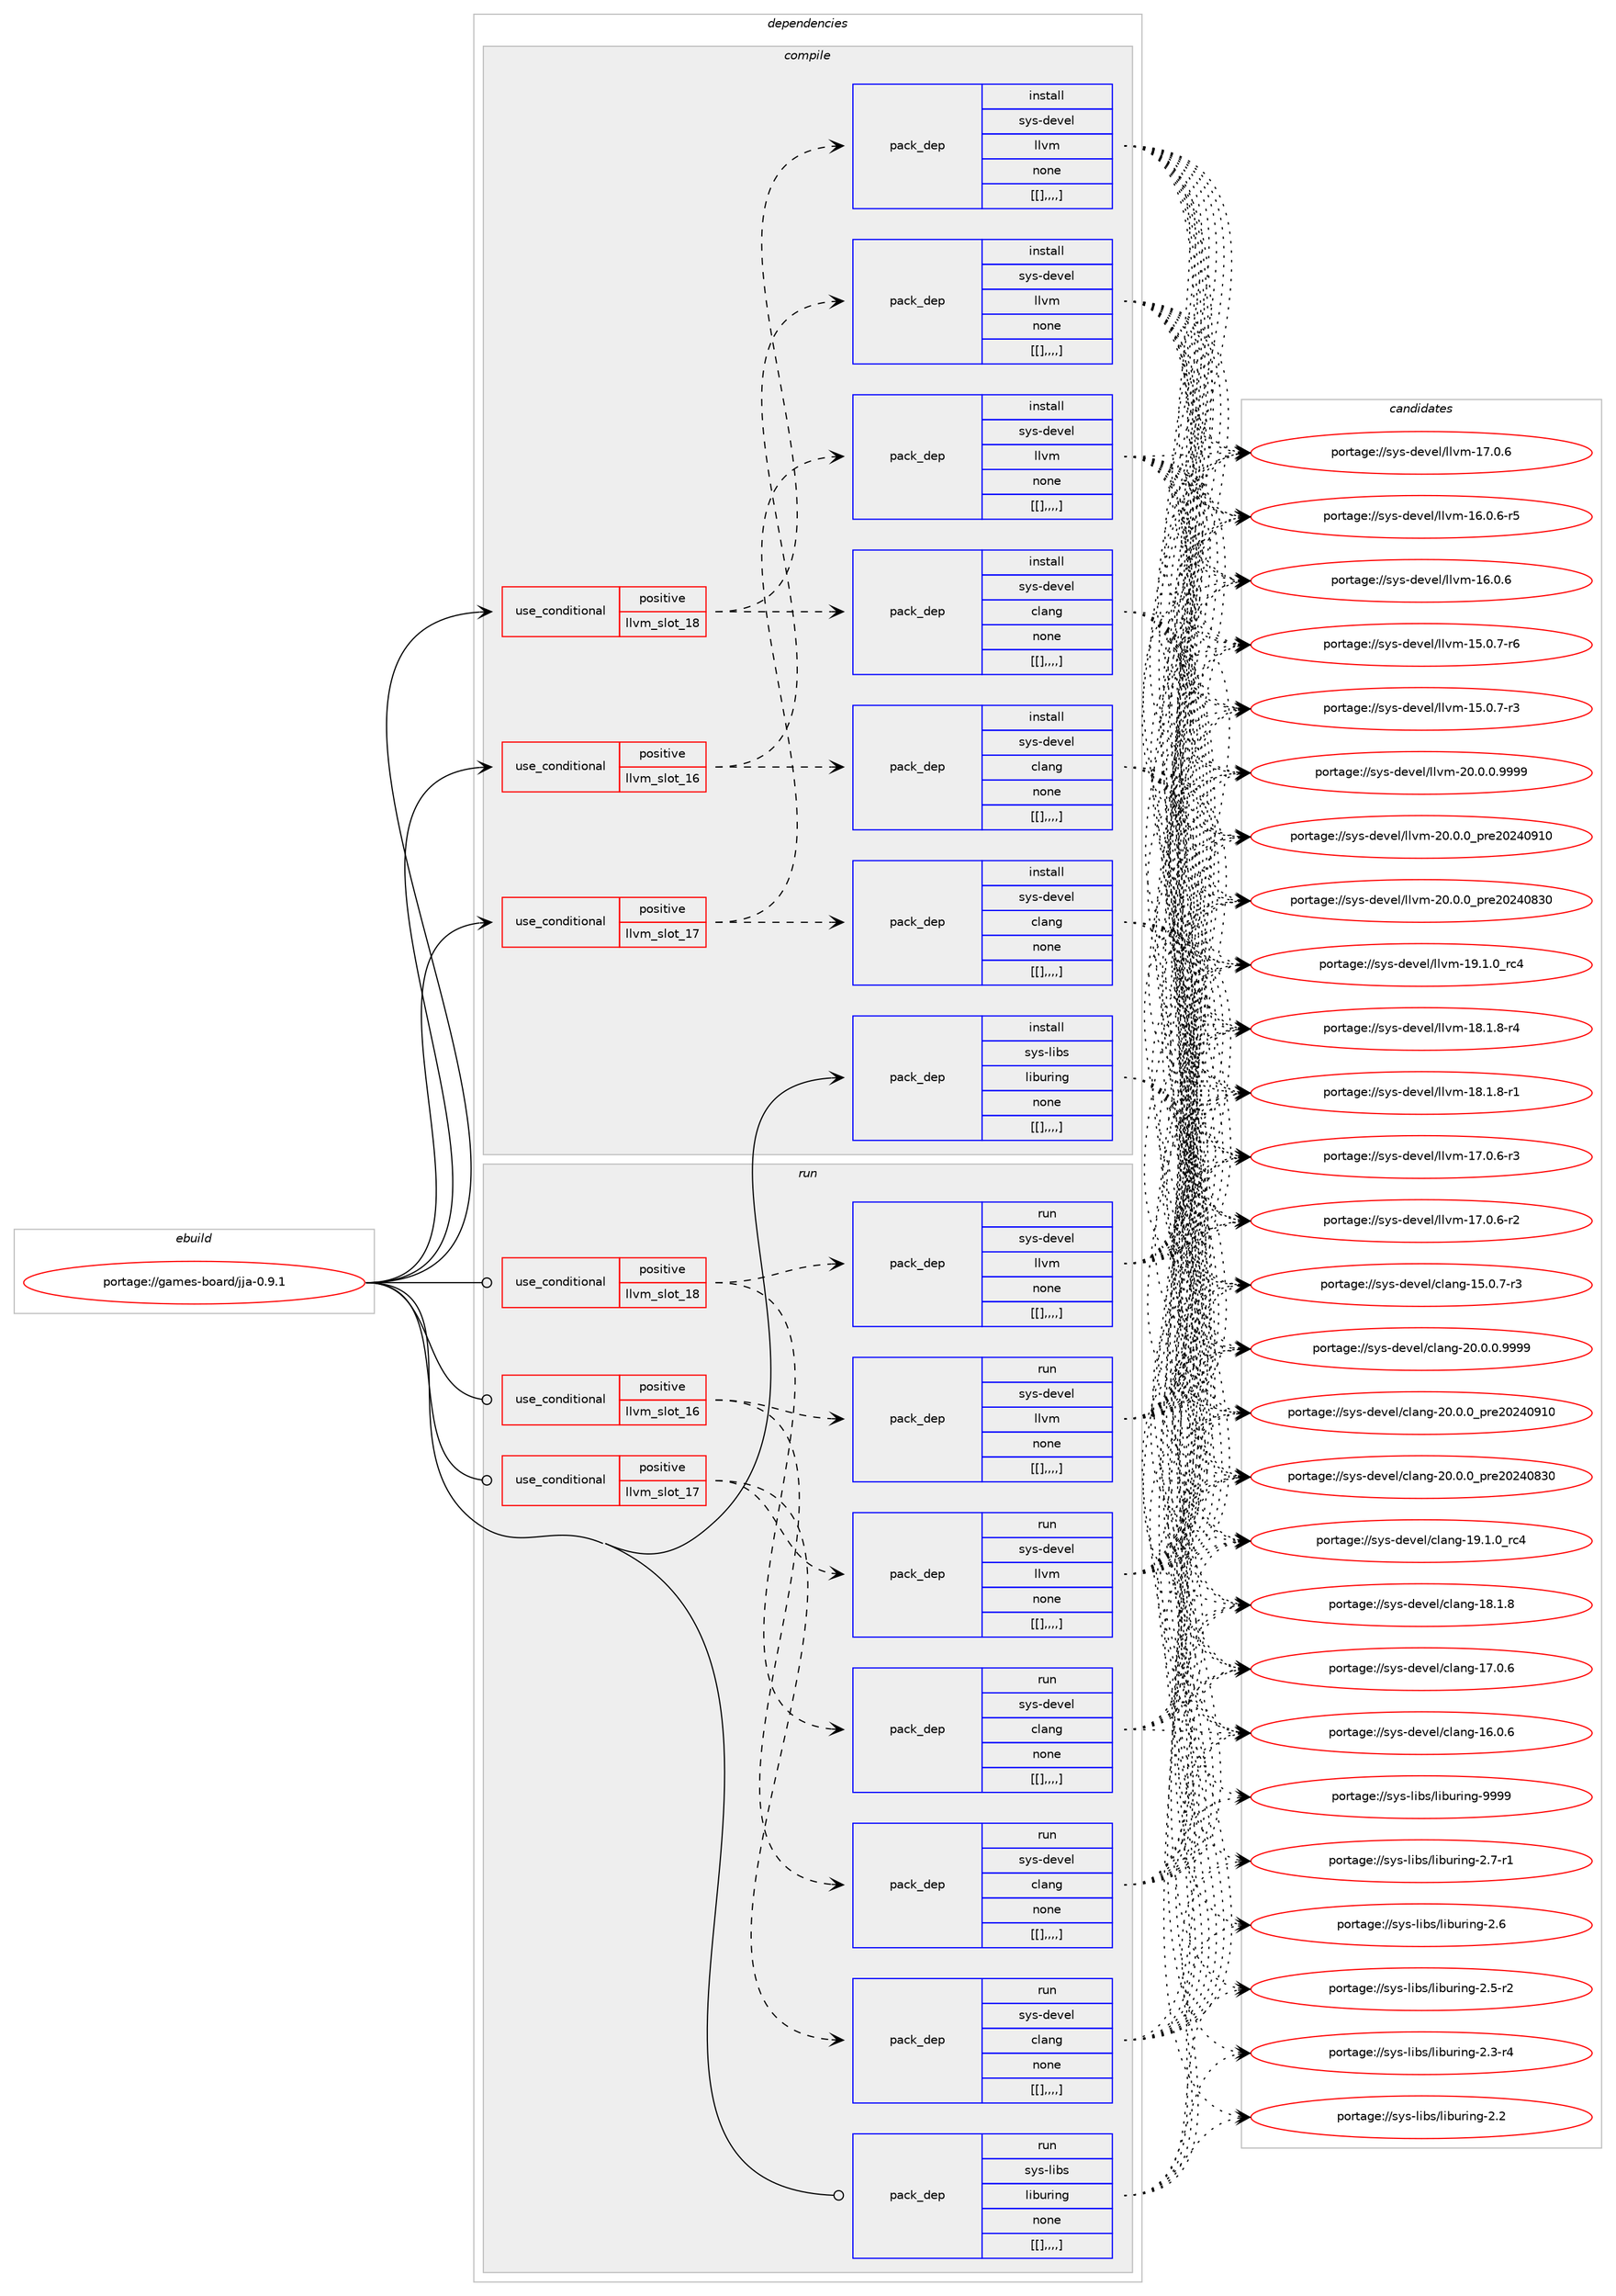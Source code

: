 digraph prolog {

# *************
# Graph options
# *************

newrank=true;
concentrate=true;
compound=true;
graph [rankdir=LR,fontname=Helvetica,fontsize=10,ranksep=1.5];#, ranksep=2.5, nodesep=0.2];
edge  [arrowhead=vee];
node  [fontname=Helvetica,fontsize=10];

# **********
# The ebuild
# **********

subgraph cluster_leftcol {
color=gray;
label=<<i>ebuild</i>>;
id [label="portage://games-board/jja-0.9.1", color=red, width=4, href="../games-board/jja-0.9.1.svg"];
}

# ****************
# The dependencies
# ****************

subgraph cluster_midcol {
color=gray;
label=<<i>dependencies</i>>;
subgraph cluster_compile {
fillcolor="#eeeeee";
style=filled;
label=<<i>compile</i>>;
subgraph cond64836 {
dependency229809 [label=<<TABLE BORDER="0" CELLBORDER="1" CELLSPACING="0" CELLPADDING="4"><TR><TD ROWSPAN="3" CELLPADDING="10">use_conditional</TD></TR><TR><TD>positive</TD></TR><TR><TD>llvm_slot_16</TD></TR></TABLE>>, shape=none, color=red];
subgraph pack163501 {
dependency229810 [label=<<TABLE BORDER="0" CELLBORDER="1" CELLSPACING="0" CELLPADDING="4" WIDTH="220"><TR><TD ROWSPAN="6" CELLPADDING="30">pack_dep</TD></TR><TR><TD WIDTH="110">install</TD></TR><TR><TD>sys-devel</TD></TR><TR><TD>clang</TD></TR><TR><TD>none</TD></TR><TR><TD>[[],,,,]</TD></TR></TABLE>>, shape=none, color=blue];
}
dependency229809:e -> dependency229810:w [weight=20,style="dashed",arrowhead="vee"];
subgraph pack163502 {
dependency229811 [label=<<TABLE BORDER="0" CELLBORDER="1" CELLSPACING="0" CELLPADDING="4" WIDTH="220"><TR><TD ROWSPAN="6" CELLPADDING="30">pack_dep</TD></TR><TR><TD WIDTH="110">install</TD></TR><TR><TD>sys-devel</TD></TR><TR><TD>llvm</TD></TR><TR><TD>none</TD></TR><TR><TD>[[],,,,]</TD></TR></TABLE>>, shape=none, color=blue];
}
dependency229809:e -> dependency229811:w [weight=20,style="dashed",arrowhead="vee"];
}
id:e -> dependency229809:w [weight=20,style="solid",arrowhead="vee"];
subgraph cond64837 {
dependency229812 [label=<<TABLE BORDER="0" CELLBORDER="1" CELLSPACING="0" CELLPADDING="4"><TR><TD ROWSPAN="3" CELLPADDING="10">use_conditional</TD></TR><TR><TD>positive</TD></TR><TR><TD>llvm_slot_17</TD></TR></TABLE>>, shape=none, color=red];
subgraph pack163503 {
dependency229813 [label=<<TABLE BORDER="0" CELLBORDER="1" CELLSPACING="0" CELLPADDING="4" WIDTH="220"><TR><TD ROWSPAN="6" CELLPADDING="30">pack_dep</TD></TR><TR><TD WIDTH="110">install</TD></TR><TR><TD>sys-devel</TD></TR><TR><TD>clang</TD></TR><TR><TD>none</TD></TR><TR><TD>[[],,,,]</TD></TR></TABLE>>, shape=none, color=blue];
}
dependency229812:e -> dependency229813:w [weight=20,style="dashed",arrowhead="vee"];
subgraph pack163504 {
dependency229814 [label=<<TABLE BORDER="0" CELLBORDER="1" CELLSPACING="0" CELLPADDING="4" WIDTH="220"><TR><TD ROWSPAN="6" CELLPADDING="30">pack_dep</TD></TR><TR><TD WIDTH="110">install</TD></TR><TR><TD>sys-devel</TD></TR><TR><TD>llvm</TD></TR><TR><TD>none</TD></TR><TR><TD>[[],,,,]</TD></TR></TABLE>>, shape=none, color=blue];
}
dependency229812:e -> dependency229814:w [weight=20,style="dashed",arrowhead="vee"];
}
id:e -> dependency229812:w [weight=20,style="solid",arrowhead="vee"];
subgraph cond64838 {
dependency229815 [label=<<TABLE BORDER="0" CELLBORDER="1" CELLSPACING="0" CELLPADDING="4"><TR><TD ROWSPAN="3" CELLPADDING="10">use_conditional</TD></TR><TR><TD>positive</TD></TR><TR><TD>llvm_slot_18</TD></TR></TABLE>>, shape=none, color=red];
subgraph pack163505 {
dependency229816 [label=<<TABLE BORDER="0" CELLBORDER="1" CELLSPACING="0" CELLPADDING="4" WIDTH="220"><TR><TD ROWSPAN="6" CELLPADDING="30">pack_dep</TD></TR><TR><TD WIDTH="110">install</TD></TR><TR><TD>sys-devel</TD></TR><TR><TD>clang</TD></TR><TR><TD>none</TD></TR><TR><TD>[[],,,,]</TD></TR></TABLE>>, shape=none, color=blue];
}
dependency229815:e -> dependency229816:w [weight=20,style="dashed",arrowhead="vee"];
subgraph pack163506 {
dependency229817 [label=<<TABLE BORDER="0" CELLBORDER="1" CELLSPACING="0" CELLPADDING="4" WIDTH="220"><TR><TD ROWSPAN="6" CELLPADDING="30">pack_dep</TD></TR><TR><TD WIDTH="110">install</TD></TR><TR><TD>sys-devel</TD></TR><TR><TD>llvm</TD></TR><TR><TD>none</TD></TR><TR><TD>[[],,,,]</TD></TR></TABLE>>, shape=none, color=blue];
}
dependency229815:e -> dependency229817:w [weight=20,style="dashed",arrowhead="vee"];
}
id:e -> dependency229815:w [weight=20,style="solid",arrowhead="vee"];
subgraph pack163507 {
dependency229818 [label=<<TABLE BORDER="0" CELLBORDER="1" CELLSPACING="0" CELLPADDING="4" WIDTH="220"><TR><TD ROWSPAN="6" CELLPADDING="30">pack_dep</TD></TR><TR><TD WIDTH="110">install</TD></TR><TR><TD>sys-libs</TD></TR><TR><TD>liburing</TD></TR><TR><TD>none</TD></TR><TR><TD>[[],,,,]</TD></TR></TABLE>>, shape=none, color=blue];
}
id:e -> dependency229818:w [weight=20,style="solid",arrowhead="vee"];
}
subgraph cluster_compileandrun {
fillcolor="#eeeeee";
style=filled;
label=<<i>compile and run</i>>;
}
subgraph cluster_run {
fillcolor="#eeeeee";
style=filled;
label=<<i>run</i>>;
subgraph cond64839 {
dependency229819 [label=<<TABLE BORDER="0" CELLBORDER="1" CELLSPACING="0" CELLPADDING="4"><TR><TD ROWSPAN="3" CELLPADDING="10">use_conditional</TD></TR><TR><TD>positive</TD></TR><TR><TD>llvm_slot_16</TD></TR></TABLE>>, shape=none, color=red];
subgraph pack163508 {
dependency229820 [label=<<TABLE BORDER="0" CELLBORDER="1" CELLSPACING="0" CELLPADDING="4" WIDTH="220"><TR><TD ROWSPAN="6" CELLPADDING="30">pack_dep</TD></TR><TR><TD WIDTH="110">run</TD></TR><TR><TD>sys-devel</TD></TR><TR><TD>clang</TD></TR><TR><TD>none</TD></TR><TR><TD>[[],,,,]</TD></TR></TABLE>>, shape=none, color=blue];
}
dependency229819:e -> dependency229820:w [weight=20,style="dashed",arrowhead="vee"];
subgraph pack163509 {
dependency229821 [label=<<TABLE BORDER="0" CELLBORDER="1" CELLSPACING="0" CELLPADDING="4" WIDTH="220"><TR><TD ROWSPAN="6" CELLPADDING="30">pack_dep</TD></TR><TR><TD WIDTH="110">run</TD></TR><TR><TD>sys-devel</TD></TR><TR><TD>llvm</TD></TR><TR><TD>none</TD></TR><TR><TD>[[],,,,]</TD></TR></TABLE>>, shape=none, color=blue];
}
dependency229819:e -> dependency229821:w [weight=20,style="dashed",arrowhead="vee"];
}
id:e -> dependency229819:w [weight=20,style="solid",arrowhead="odot"];
subgraph cond64840 {
dependency229822 [label=<<TABLE BORDER="0" CELLBORDER="1" CELLSPACING="0" CELLPADDING="4"><TR><TD ROWSPAN="3" CELLPADDING="10">use_conditional</TD></TR><TR><TD>positive</TD></TR><TR><TD>llvm_slot_17</TD></TR></TABLE>>, shape=none, color=red];
subgraph pack163510 {
dependency229823 [label=<<TABLE BORDER="0" CELLBORDER="1" CELLSPACING="0" CELLPADDING="4" WIDTH="220"><TR><TD ROWSPAN="6" CELLPADDING="30">pack_dep</TD></TR><TR><TD WIDTH="110">run</TD></TR><TR><TD>sys-devel</TD></TR><TR><TD>clang</TD></TR><TR><TD>none</TD></TR><TR><TD>[[],,,,]</TD></TR></TABLE>>, shape=none, color=blue];
}
dependency229822:e -> dependency229823:w [weight=20,style="dashed",arrowhead="vee"];
subgraph pack163511 {
dependency229824 [label=<<TABLE BORDER="0" CELLBORDER="1" CELLSPACING="0" CELLPADDING="4" WIDTH="220"><TR><TD ROWSPAN="6" CELLPADDING="30">pack_dep</TD></TR><TR><TD WIDTH="110">run</TD></TR><TR><TD>sys-devel</TD></TR><TR><TD>llvm</TD></TR><TR><TD>none</TD></TR><TR><TD>[[],,,,]</TD></TR></TABLE>>, shape=none, color=blue];
}
dependency229822:e -> dependency229824:w [weight=20,style="dashed",arrowhead="vee"];
}
id:e -> dependency229822:w [weight=20,style="solid",arrowhead="odot"];
subgraph cond64841 {
dependency229825 [label=<<TABLE BORDER="0" CELLBORDER="1" CELLSPACING="0" CELLPADDING="4"><TR><TD ROWSPAN="3" CELLPADDING="10">use_conditional</TD></TR><TR><TD>positive</TD></TR><TR><TD>llvm_slot_18</TD></TR></TABLE>>, shape=none, color=red];
subgraph pack163512 {
dependency229826 [label=<<TABLE BORDER="0" CELLBORDER="1" CELLSPACING="0" CELLPADDING="4" WIDTH="220"><TR><TD ROWSPAN="6" CELLPADDING="30">pack_dep</TD></TR><TR><TD WIDTH="110">run</TD></TR><TR><TD>sys-devel</TD></TR><TR><TD>clang</TD></TR><TR><TD>none</TD></TR><TR><TD>[[],,,,]</TD></TR></TABLE>>, shape=none, color=blue];
}
dependency229825:e -> dependency229826:w [weight=20,style="dashed",arrowhead="vee"];
subgraph pack163513 {
dependency229827 [label=<<TABLE BORDER="0" CELLBORDER="1" CELLSPACING="0" CELLPADDING="4" WIDTH="220"><TR><TD ROWSPAN="6" CELLPADDING="30">pack_dep</TD></TR><TR><TD WIDTH="110">run</TD></TR><TR><TD>sys-devel</TD></TR><TR><TD>llvm</TD></TR><TR><TD>none</TD></TR><TR><TD>[[],,,,]</TD></TR></TABLE>>, shape=none, color=blue];
}
dependency229825:e -> dependency229827:w [weight=20,style="dashed",arrowhead="vee"];
}
id:e -> dependency229825:w [weight=20,style="solid",arrowhead="odot"];
subgraph pack163514 {
dependency229828 [label=<<TABLE BORDER="0" CELLBORDER="1" CELLSPACING="0" CELLPADDING="4" WIDTH="220"><TR><TD ROWSPAN="6" CELLPADDING="30">pack_dep</TD></TR><TR><TD WIDTH="110">run</TD></TR><TR><TD>sys-libs</TD></TR><TR><TD>liburing</TD></TR><TR><TD>none</TD></TR><TR><TD>[[],,,,]</TD></TR></TABLE>>, shape=none, color=blue];
}
id:e -> dependency229828:w [weight=20,style="solid",arrowhead="odot"];
}
}

# **************
# The candidates
# **************

subgraph cluster_choices {
rank=same;
color=gray;
label=<<i>candidates</i>>;

subgraph choice163501 {
color=black;
nodesep=1;
choice11512111545100101118101108479910897110103455048464846484657575757 [label="portage://sys-devel/clang-20.0.0.9999", color=red, width=4,href="../sys-devel/clang-20.0.0.9999.svg"];
choice1151211154510010111810110847991089711010345504846484648951121141015048505248574948 [label="portage://sys-devel/clang-20.0.0_pre20240910", color=red, width=4,href="../sys-devel/clang-20.0.0_pre20240910.svg"];
choice1151211154510010111810110847991089711010345504846484648951121141015048505248565148 [label="portage://sys-devel/clang-20.0.0_pre20240830", color=red, width=4,href="../sys-devel/clang-20.0.0_pre20240830.svg"];
choice1151211154510010111810110847991089711010345495746494648951149952 [label="portage://sys-devel/clang-19.1.0_rc4", color=red, width=4,href="../sys-devel/clang-19.1.0_rc4.svg"];
choice1151211154510010111810110847991089711010345495646494656 [label="portage://sys-devel/clang-18.1.8", color=red, width=4,href="../sys-devel/clang-18.1.8.svg"];
choice1151211154510010111810110847991089711010345495546484654 [label="portage://sys-devel/clang-17.0.6", color=red, width=4,href="../sys-devel/clang-17.0.6.svg"];
choice1151211154510010111810110847991089711010345495446484654 [label="portage://sys-devel/clang-16.0.6", color=red, width=4,href="../sys-devel/clang-16.0.6.svg"];
choice11512111545100101118101108479910897110103454953464846554511451 [label="portage://sys-devel/clang-15.0.7-r3", color=red, width=4,href="../sys-devel/clang-15.0.7-r3.svg"];
dependency229810:e -> choice11512111545100101118101108479910897110103455048464846484657575757:w [style=dotted,weight="100"];
dependency229810:e -> choice1151211154510010111810110847991089711010345504846484648951121141015048505248574948:w [style=dotted,weight="100"];
dependency229810:e -> choice1151211154510010111810110847991089711010345504846484648951121141015048505248565148:w [style=dotted,weight="100"];
dependency229810:e -> choice1151211154510010111810110847991089711010345495746494648951149952:w [style=dotted,weight="100"];
dependency229810:e -> choice1151211154510010111810110847991089711010345495646494656:w [style=dotted,weight="100"];
dependency229810:e -> choice1151211154510010111810110847991089711010345495546484654:w [style=dotted,weight="100"];
dependency229810:e -> choice1151211154510010111810110847991089711010345495446484654:w [style=dotted,weight="100"];
dependency229810:e -> choice11512111545100101118101108479910897110103454953464846554511451:w [style=dotted,weight="100"];
}
subgraph choice163502 {
color=black;
nodesep=1;
choice1151211154510010111810110847108108118109455048464846484657575757 [label="portage://sys-devel/llvm-20.0.0.9999", color=red, width=4,href="../sys-devel/llvm-20.0.0.9999.svg"];
choice115121115451001011181011084710810811810945504846484648951121141015048505248574948 [label="portage://sys-devel/llvm-20.0.0_pre20240910", color=red, width=4,href="../sys-devel/llvm-20.0.0_pre20240910.svg"];
choice115121115451001011181011084710810811810945504846484648951121141015048505248565148 [label="portage://sys-devel/llvm-20.0.0_pre20240830", color=red, width=4,href="../sys-devel/llvm-20.0.0_pre20240830.svg"];
choice115121115451001011181011084710810811810945495746494648951149952 [label="portage://sys-devel/llvm-19.1.0_rc4", color=red, width=4,href="../sys-devel/llvm-19.1.0_rc4.svg"];
choice1151211154510010111810110847108108118109454956464946564511452 [label="portage://sys-devel/llvm-18.1.8-r4", color=red, width=4,href="../sys-devel/llvm-18.1.8-r4.svg"];
choice1151211154510010111810110847108108118109454956464946564511449 [label="portage://sys-devel/llvm-18.1.8-r1", color=red, width=4,href="../sys-devel/llvm-18.1.8-r1.svg"];
choice1151211154510010111810110847108108118109454955464846544511451 [label="portage://sys-devel/llvm-17.0.6-r3", color=red, width=4,href="../sys-devel/llvm-17.0.6-r3.svg"];
choice1151211154510010111810110847108108118109454955464846544511450 [label="portage://sys-devel/llvm-17.0.6-r2", color=red, width=4,href="../sys-devel/llvm-17.0.6-r2.svg"];
choice115121115451001011181011084710810811810945495546484654 [label="portage://sys-devel/llvm-17.0.6", color=red, width=4,href="../sys-devel/llvm-17.0.6.svg"];
choice1151211154510010111810110847108108118109454954464846544511453 [label="portage://sys-devel/llvm-16.0.6-r5", color=red, width=4,href="../sys-devel/llvm-16.0.6-r5.svg"];
choice115121115451001011181011084710810811810945495446484654 [label="portage://sys-devel/llvm-16.0.6", color=red, width=4,href="../sys-devel/llvm-16.0.6.svg"];
choice1151211154510010111810110847108108118109454953464846554511454 [label="portage://sys-devel/llvm-15.0.7-r6", color=red, width=4,href="../sys-devel/llvm-15.0.7-r6.svg"];
choice1151211154510010111810110847108108118109454953464846554511451 [label="portage://sys-devel/llvm-15.0.7-r3", color=red, width=4,href="../sys-devel/llvm-15.0.7-r3.svg"];
dependency229811:e -> choice1151211154510010111810110847108108118109455048464846484657575757:w [style=dotted,weight="100"];
dependency229811:e -> choice115121115451001011181011084710810811810945504846484648951121141015048505248574948:w [style=dotted,weight="100"];
dependency229811:e -> choice115121115451001011181011084710810811810945504846484648951121141015048505248565148:w [style=dotted,weight="100"];
dependency229811:e -> choice115121115451001011181011084710810811810945495746494648951149952:w [style=dotted,weight="100"];
dependency229811:e -> choice1151211154510010111810110847108108118109454956464946564511452:w [style=dotted,weight="100"];
dependency229811:e -> choice1151211154510010111810110847108108118109454956464946564511449:w [style=dotted,weight="100"];
dependency229811:e -> choice1151211154510010111810110847108108118109454955464846544511451:w [style=dotted,weight="100"];
dependency229811:e -> choice1151211154510010111810110847108108118109454955464846544511450:w [style=dotted,weight="100"];
dependency229811:e -> choice115121115451001011181011084710810811810945495546484654:w [style=dotted,weight="100"];
dependency229811:e -> choice1151211154510010111810110847108108118109454954464846544511453:w [style=dotted,weight="100"];
dependency229811:e -> choice115121115451001011181011084710810811810945495446484654:w [style=dotted,weight="100"];
dependency229811:e -> choice1151211154510010111810110847108108118109454953464846554511454:w [style=dotted,weight="100"];
dependency229811:e -> choice1151211154510010111810110847108108118109454953464846554511451:w [style=dotted,weight="100"];
}
subgraph choice163503 {
color=black;
nodesep=1;
choice11512111545100101118101108479910897110103455048464846484657575757 [label="portage://sys-devel/clang-20.0.0.9999", color=red, width=4,href="../sys-devel/clang-20.0.0.9999.svg"];
choice1151211154510010111810110847991089711010345504846484648951121141015048505248574948 [label="portage://sys-devel/clang-20.0.0_pre20240910", color=red, width=4,href="../sys-devel/clang-20.0.0_pre20240910.svg"];
choice1151211154510010111810110847991089711010345504846484648951121141015048505248565148 [label="portage://sys-devel/clang-20.0.0_pre20240830", color=red, width=4,href="../sys-devel/clang-20.0.0_pre20240830.svg"];
choice1151211154510010111810110847991089711010345495746494648951149952 [label="portage://sys-devel/clang-19.1.0_rc4", color=red, width=4,href="../sys-devel/clang-19.1.0_rc4.svg"];
choice1151211154510010111810110847991089711010345495646494656 [label="portage://sys-devel/clang-18.1.8", color=red, width=4,href="../sys-devel/clang-18.1.8.svg"];
choice1151211154510010111810110847991089711010345495546484654 [label="portage://sys-devel/clang-17.0.6", color=red, width=4,href="../sys-devel/clang-17.0.6.svg"];
choice1151211154510010111810110847991089711010345495446484654 [label="portage://sys-devel/clang-16.0.6", color=red, width=4,href="../sys-devel/clang-16.0.6.svg"];
choice11512111545100101118101108479910897110103454953464846554511451 [label="portage://sys-devel/clang-15.0.7-r3", color=red, width=4,href="../sys-devel/clang-15.0.7-r3.svg"];
dependency229813:e -> choice11512111545100101118101108479910897110103455048464846484657575757:w [style=dotted,weight="100"];
dependency229813:e -> choice1151211154510010111810110847991089711010345504846484648951121141015048505248574948:w [style=dotted,weight="100"];
dependency229813:e -> choice1151211154510010111810110847991089711010345504846484648951121141015048505248565148:w [style=dotted,weight="100"];
dependency229813:e -> choice1151211154510010111810110847991089711010345495746494648951149952:w [style=dotted,weight="100"];
dependency229813:e -> choice1151211154510010111810110847991089711010345495646494656:w [style=dotted,weight="100"];
dependency229813:e -> choice1151211154510010111810110847991089711010345495546484654:w [style=dotted,weight="100"];
dependency229813:e -> choice1151211154510010111810110847991089711010345495446484654:w [style=dotted,weight="100"];
dependency229813:e -> choice11512111545100101118101108479910897110103454953464846554511451:w [style=dotted,weight="100"];
}
subgraph choice163504 {
color=black;
nodesep=1;
choice1151211154510010111810110847108108118109455048464846484657575757 [label="portage://sys-devel/llvm-20.0.0.9999", color=red, width=4,href="../sys-devel/llvm-20.0.0.9999.svg"];
choice115121115451001011181011084710810811810945504846484648951121141015048505248574948 [label="portage://sys-devel/llvm-20.0.0_pre20240910", color=red, width=4,href="../sys-devel/llvm-20.0.0_pre20240910.svg"];
choice115121115451001011181011084710810811810945504846484648951121141015048505248565148 [label="portage://sys-devel/llvm-20.0.0_pre20240830", color=red, width=4,href="../sys-devel/llvm-20.0.0_pre20240830.svg"];
choice115121115451001011181011084710810811810945495746494648951149952 [label="portage://sys-devel/llvm-19.1.0_rc4", color=red, width=4,href="../sys-devel/llvm-19.1.0_rc4.svg"];
choice1151211154510010111810110847108108118109454956464946564511452 [label="portage://sys-devel/llvm-18.1.8-r4", color=red, width=4,href="../sys-devel/llvm-18.1.8-r4.svg"];
choice1151211154510010111810110847108108118109454956464946564511449 [label="portage://sys-devel/llvm-18.1.8-r1", color=red, width=4,href="../sys-devel/llvm-18.1.8-r1.svg"];
choice1151211154510010111810110847108108118109454955464846544511451 [label="portage://sys-devel/llvm-17.0.6-r3", color=red, width=4,href="../sys-devel/llvm-17.0.6-r3.svg"];
choice1151211154510010111810110847108108118109454955464846544511450 [label="portage://sys-devel/llvm-17.0.6-r2", color=red, width=4,href="../sys-devel/llvm-17.0.6-r2.svg"];
choice115121115451001011181011084710810811810945495546484654 [label="portage://sys-devel/llvm-17.0.6", color=red, width=4,href="../sys-devel/llvm-17.0.6.svg"];
choice1151211154510010111810110847108108118109454954464846544511453 [label="portage://sys-devel/llvm-16.0.6-r5", color=red, width=4,href="../sys-devel/llvm-16.0.6-r5.svg"];
choice115121115451001011181011084710810811810945495446484654 [label="portage://sys-devel/llvm-16.0.6", color=red, width=4,href="../sys-devel/llvm-16.0.6.svg"];
choice1151211154510010111810110847108108118109454953464846554511454 [label="portage://sys-devel/llvm-15.0.7-r6", color=red, width=4,href="../sys-devel/llvm-15.0.7-r6.svg"];
choice1151211154510010111810110847108108118109454953464846554511451 [label="portage://sys-devel/llvm-15.0.7-r3", color=red, width=4,href="../sys-devel/llvm-15.0.7-r3.svg"];
dependency229814:e -> choice1151211154510010111810110847108108118109455048464846484657575757:w [style=dotted,weight="100"];
dependency229814:e -> choice115121115451001011181011084710810811810945504846484648951121141015048505248574948:w [style=dotted,weight="100"];
dependency229814:e -> choice115121115451001011181011084710810811810945504846484648951121141015048505248565148:w [style=dotted,weight="100"];
dependency229814:e -> choice115121115451001011181011084710810811810945495746494648951149952:w [style=dotted,weight="100"];
dependency229814:e -> choice1151211154510010111810110847108108118109454956464946564511452:w [style=dotted,weight="100"];
dependency229814:e -> choice1151211154510010111810110847108108118109454956464946564511449:w [style=dotted,weight="100"];
dependency229814:e -> choice1151211154510010111810110847108108118109454955464846544511451:w [style=dotted,weight="100"];
dependency229814:e -> choice1151211154510010111810110847108108118109454955464846544511450:w [style=dotted,weight="100"];
dependency229814:e -> choice115121115451001011181011084710810811810945495546484654:w [style=dotted,weight="100"];
dependency229814:e -> choice1151211154510010111810110847108108118109454954464846544511453:w [style=dotted,weight="100"];
dependency229814:e -> choice115121115451001011181011084710810811810945495446484654:w [style=dotted,weight="100"];
dependency229814:e -> choice1151211154510010111810110847108108118109454953464846554511454:w [style=dotted,weight="100"];
dependency229814:e -> choice1151211154510010111810110847108108118109454953464846554511451:w [style=dotted,weight="100"];
}
subgraph choice163505 {
color=black;
nodesep=1;
choice11512111545100101118101108479910897110103455048464846484657575757 [label="portage://sys-devel/clang-20.0.0.9999", color=red, width=4,href="../sys-devel/clang-20.0.0.9999.svg"];
choice1151211154510010111810110847991089711010345504846484648951121141015048505248574948 [label="portage://sys-devel/clang-20.0.0_pre20240910", color=red, width=4,href="../sys-devel/clang-20.0.0_pre20240910.svg"];
choice1151211154510010111810110847991089711010345504846484648951121141015048505248565148 [label="portage://sys-devel/clang-20.0.0_pre20240830", color=red, width=4,href="../sys-devel/clang-20.0.0_pre20240830.svg"];
choice1151211154510010111810110847991089711010345495746494648951149952 [label="portage://sys-devel/clang-19.1.0_rc4", color=red, width=4,href="../sys-devel/clang-19.1.0_rc4.svg"];
choice1151211154510010111810110847991089711010345495646494656 [label="portage://sys-devel/clang-18.1.8", color=red, width=4,href="../sys-devel/clang-18.1.8.svg"];
choice1151211154510010111810110847991089711010345495546484654 [label="portage://sys-devel/clang-17.0.6", color=red, width=4,href="../sys-devel/clang-17.0.6.svg"];
choice1151211154510010111810110847991089711010345495446484654 [label="portage://sys-devel/clang-16.0.6", color=red, width=4,href="../sys-devel/clang-16.0.6.svg"];
choice11512111545100101118101108479910897110103454953464846554511451 [label="portage://sys-devel/clang-15.0.7-r3", color=red, width=4,href="../sys-devel/clang-15.0.7-r3.svg"];
dependency229816:e -> choice11512111545100101118101108479910897110103455048464846484657575757:w [style=dotted,weight="100"];
dependency229816:e -> choice1151211154510010111810110847991089711010345504846484648951121141015048505248574948:w [style=dotted,weight="100"];
dependency229816:e -> choice1151211154510010111810110847991089711010345504846484648951121141015048505248565148:w [style=dotted,weight="100"];
dependency229816:e -> choice1151211154510010111810110847991089711010345495746494648951149952:w [style=dotted,weight="100"];
dependency229816:e -> choice1151211154510010111810110847991089711010345495646494656:w [style=dotted,weight="100"];
dependency229816:e -> choice1151211154510010111810110847991089711010345495546484654:w [style=dotted,weight="100"];
dependency229816:e -> choice1151211154510010111810110847991089711010345495446484654:w [style=dotted,weight="100"];
dependency229816:e -> choice11512111545100101118101108479910897110103454953464846554511451:w [style=dotted,weight="100"];
}
subgraph choice163506 {
color=black;
nodesep=1;
choice1151211154510010111810110847108108118109455048464846484657575757 [label="portage://sys-devel/llvm-20.0.0.9999", color=red, width=4,href="../sys-devel/llvm-20.0.0.9999.svg"];
choice115121115451001011181011084710810811810945504846484648951121141015048505248574948 [label="portage://sys-devel/llvm-20.0.0_pre20240910", color=red, width=4,href="../sys-devel/llvm-20.0.0_pre20240910.svg"];
choice115121115451001011181011084710810811810945504846484648951121141015048505248565148 [label="portage://sys-devel/llvm-20.0.0_pre20240830", color=red, width=4,href="../sys-devel/llvm-20.0.0_pre20240830.svg"];
choice115121115451001011181011084710810811810945495746494648951149952 [label="portage://sys-devel/llvm-19.1.0_rc4", color=red, width=4,href="../sys-devel/llvm-19.1.0_rc4.svg"];
choice1151211154510010111810110847108108118109454956464946564511452 [label="portage://sys-devel/llvm-18.1.8-r4", color=red, width=4,href="../sys-devel/llvm-18.1.8-r4.svg"];
choice1151211154510010111810110847108108118109454956464946564511449 [label="portage://sys-devel/llvm-18.1.8-r1", color=red, width=4,href="../sys-devel/llvm-18.1.8-r1.svg"];
choice1151211154510010111810110847108108118109454955464846544511451 [label="portage://sys-devel/llvm-17.0.6-r3", color=red, width=4,href="../sys-devel/llvm-17.0.6-r3.svg"];
choice1151211154510010111810110847108108118109454955464846544511450 [label="portage://sys-devel/llvm-17.0.6-r2", color=red, width=4,href="../sys-devel/llvm-17.0.6-r2.svg"];
choice115121115451001011181011084710810811810945495546484654 [label="portage://sys-devel/llvm-17.0.6", color=red, width=4,href="../sys-devel/llvm-17.0.6.svg"];
choice1151211154510010111810110847108108118109454954464846544511453 [label="portage://sys-devel/llvm-16.0.6-r5", color=red, width=4,href="../sys-devel/llvm-16.0.6-r5.svg"];
choice115121115451001011181011084710810811810945495446484654 [label="portage://sys-devel/llvm-16.0.6", color=red, width=4,href="../sys-devel/llvm-16.0.6.svg"];
choice1151211154510010111810110847108108118109454953464846554511454 [label="portage://sys-devel/llvm-15.0.7-r6", color=red, width=4,href="../sys-devel/llvm-15.0.7-r6.svg"];
choice1151211154510010111810110847108108118109454953464846554511451 [label="portage://sys-devel/llvm-15.0.7-r3", color=red, width=4,href="../sys-devel/llvm-15.0.7-r3.svg"];
dependency229817:e -> choice1151211154510010111810110847108108118109455048464846484657575757:w [style=dotted,weight="100"];
dependency229817:e -> choice115121115451001011181011084710810811810945504846484648951121141015048505248574948:w [style=dotted,weight="100"];
dependency229817:e -> choice115121115451001011181011084710810811810945504846484648951121141015048505248565148:w [style=dotted,weight="100"];
dependency229817:e -> choice115121115451001011181011084710810811810945495746494648951149952:w [style=dotted,weight="100"];
dependency229817:e -> choice1151211154510010111810110847108108118109454956464946564511452:w [style=dotted,weight="100"];
dependency229817:e -> choice1151211154510010111810110847108108118109454956464946564511449:w [style=dotted,weight="100"];
dependency229817:e -> choice1151211154510010111810110847108108118109454955464846544511451:w [style=dotted,weight="100"];
dependency229817:e -> choice1151211154510010111810110847108108118109454955464846544511450:w [style=dotted,weight="100"];
dependency229817:e -> choice115121115451001011181011084710810811810945495546484654:w [style=dotted,weight="100"];
dependency229817:e -> choice1151211154510010111810110847108108118109454954464846544511453:w [style=dotted,weight="100"];
dependency229817:e -> choice115121115451001011181011084710810811810945495446484654:w [style=dotted,weight="100"];
dependency229817:e -> choice1151211154510010111810110847108108118109454953464846554511454:w [style=dotted,weight="100"];
dependency229817:e -> choice1151211154510010111810110847108108118109454953464846554511451:w [style=dotted,weight="100"];
}
subgraph choice163507 {
color=black;
nodesep=1;
choice115121115451081059811547108105981171141051101034557575757 [label="portage://sys-libs/liburing-9999", color=red, width=4,href="../sys-libs/liburing-9999.svg"];
choice11512111545108105981154710810598117114105110103455046554511449 [label="portage://sys-libs/liburing-2.7-r1", color=red, width=4,href="../sys-libs/liburing-2.7-r1.svg"];
choice1151211154510810598115471081059811711410511010345504654 [label="portage://sys-libs/liburing-2.6", color=red, width=4,href="../sys-libs/liburing-2.6.svg"];
choice11512111545108105981154710810598117114105110103455046534511450 [label="portage://sys-libs/liburing-2.5-r2", color=red, width=4,href="../sys-libs/liburing-2.5-r2.svg"];
choice11512111545108105981154710810598117114105110103455046514511452 [label="portage://sys-libs/liburing-2.3-r4", color=red, width=4,href="../sys-libs/liburing-2.3-r4.svg"];
choice1151211154510810598115471081059811711410511010345504650 [label="portage://sys-libs/liburing-2.2", color=red, width=4,href="../sys-libs/liburing-2.2.svg"];
dependency229818:e -> choice115121115451081059811547108105981171141051101034557575757:w [style=dotted,weight="100"];
dependency229818:e -> choice11512111545108105981154710810598117114105110103455046554511449:w [style=dotted,weight="100"];
dependency229818:e -> choice1151211154510810598115471081059811711410511010345504654:w [style=dotted,weight="100"];
dependency229818:e -> choice11512111545108105981154710810598117114105110103455046534511450:w [style=dotted,weight="100"];
dependency229818:e -> choice11512111545108105981154710810598117114105110103455046514511452:w [style=dotted,weight="100"];
dependency229818:e -> choice1151211154510810598115471081059811711410511010345504650:w [style=dotted,weight="100"];
}
subgraph choice163508 {
color=black;
nodesep=1;
choice11512111545100101118101108479910897110103455048464846484657575757 [label="portage://sys-devel/clang-20.0.0.9999", color=red, width=4,href="../sys-devel/clang-20.0.0.9999.svg"];
choice1151211154510010111810110847991089711010345504846484648951121141015048505248574948 [label="portage://sys-devel/clang-20.0.0_pre20240910", color=red, width=4,href="../sys-devel/clang-20.0.0_pre20240910.svg"];
choice1151211154510010111810110847991089711010345504846484648951121141015048505248565148 [label="portage://sys-devel/clang-20.0.0_pre20240830", color=red, width=4,href="../sys-devel/clang-20.0.0_pre20240830.svg"];
choice1151211154510010111810110847991089711010345495746494648951149952 [label="portage://sys-devel/clang-19.1.0_rc4", color=red, width=4,href="../sys-devel/clang-19.1.0_rc4.svg"];
choice1151211154510010111810110847991089711010345495646494656 [label="portage://sys-devel/clang-18.1.8", color=red, width=4,href="../sys-devel/clang-18.1.8.svg"];
choice1151211154510010111810110847991089711010345495546484654 [label="portage://sys-devel/clang-17.0.6", color=red, width=4,href="../sys-devel/clang-17.0.6.svg"];
choice1151211154510010111810110847991089711010345495446484654 [label="portage://sys-devel/clang-16.0.6", color=red, width=4,href="../sys-devel/clang-16.0.6.svg"];
choice11512111545100101118101108479910897110103454953464846554511451 [label="portage://sys-devel/clang-15.0.7-r3", color=red, width=4,href="../sys-devel/clang-15.0.7-r3.svg"];
dependency229820:e -> choice11512111545100101118101108479910897110103455048464846484657575757:w [style=dotted,weight="100"];
dependency229820:e -> choice1151211154510010111810110847991089711010345504846484648951121141015048505248574948:w [style=dotted,weight="100"];
dependency229820:e -> choice1151211154510010111810110847991089711010345504846484648951121141015048505248565148:w [style=dotted,weight="100"];
dependency229820:e -> choice1151211154510010111810110847991089711010345495746494648951149952:w [style=dotted,weight="100"];
dependency229820:e -> choice1151211154510010111810110847991089711010345495646494656:w [style=dotted,weight="100"];
dependency229820:e -> choice1151211154510010111810110847991089711010345495546484654:w [style=dotted,weight="100"];
dependency229820:e -> choice1151211154510010111810110847991089711010345495446484654:w [style=dotted,weight="100"];
dependency229820:e -> choice11512111545100101118101108479910897110103454953464846554511451:w [style=dotted,weight="100"];
}
subgraph choice163509 {
color=black;
nodesep=1;
choice1151211154510010111810110847108108118109455048464846484657575757 [label="portage://sys-devel/llvm-20.0.0.9999", color=red, width=4,href="../sys-devel/llvm-20.0.0.9999.svg"];
choice115121115451001011181011084710810811810945504846484648951121141015048505248574948 [label="portage://sys-devel/llvm-20.0.0_pre20240910", color=red, width=4,href="../sys-devel/llvm-20.0.0_pre20240910.svg"];
choice115121115451001011181011084710810811810945504846484648951121141015048505248565148 [label="portage://sys-devel/llvm-20.0.0_pre20240830", color=red, width=4,href="../sys-devel/llvm-20.0.0_pre20240830.svg"];
choice115121115451001011181011084710810811810945495746494648951149952 [label="portage://sys-devel/llvm-19.1.0_rc4", color=red, width=4,href="../sys-devel/llvm-19.1.0_rc4.svg"];
choice1151211154510010111810110847108108118109454956464946564511452 [label="portage://sys-devel/llvm-18.1.8-r4", color=red, width=4,href="../sys-devel/llvm-18.1.8-r4.svg"];
choice1151211154510010111810110847108108118109454956464946564511449 [label="portage://sys-devel/llvm-18.1.8-r1", color=red, width=4,href="../sys-devel/llvm-18.1.8-r1.svg"];
choice1151211154510010111810110847108108118109454955464846544511451 [label="portage://sys-devel/llvm-17.0.6-r3", color=red, width=4,href="../sys-devel/llvm-17.0.6-r3.svg"];
choice1151211154510010111810110847108108118109454955464846544511450 [label="portage://sys-devel/llvm-17.0.6-r2", color=red, width=4,href="../sys-devel/llvm-17.0.6-r2.svg"];
choice115121115451001011181011084710810811810945495546484654 [label="portage://sys-devel/llvm-17.0.6", color=red, width=4,href="../sys-devel/llvm-17.0.6.svg"];
choice1151211154510010111810110847108108118109454954464846544511453 [label="portage://sys-devel/llvm-16.0.6-r5", color=red, width=4,href="../sys-devel/llvm-16.0.6-r5.svg"];
choice115121115451001011181011084710810811810945495446484654 [label="portage://sys-devel/llvm-16.0.6", color=red, width=4,href="../sys-devel/llvm-16.0.6.svg"];
choice1151211154510010111810110847108108118109454953464846554511454 [label="portage://sys-devel/llvm-15.0.7-r6", color=red, width=4,href="../sys-devel/llvm-15.0.7-r6.svg"];
choice1151211154510010111810110847108108118109454953464846554511451 [label="portage://sys-devel/llvm-15.0.7-r3", color=red, width=4,href="../sys-devel/llvm-15.0.7-r3.svg"];
dependency229821:e -> choice1151211154510010111810110847108108118109455048464846484657575757:w [style=dotted,weight="100"];
dependency229821:e -> choice115121115451001011181011084710810811810945504846484648951121141015048505248574948:w [style=dotted,weight="100"];
dependency229821:e -> choice115121115451001011181011084710810811810945504846484648951121141015048505248565148:w [style=dotted,weight="100"];
dependency229821:e -> choice115121115451001011181011084710810811810945495746494648951149952:w [style=dotted,weight="100"];
dependency229821:e -> choice1151211154510010111810110847108108118109454956464946564511452:w [style=dotted,weight="100"];
dependency229821:e -> choice1151211154510010111810110847108108118109454956464946564511449:w [style=dotted,weight="100"];
dependency229821:e -> choice1151211154510010111810110847108108118109454955464846544511451:w [style=dotted,weight="100"];
dependency229821:e -> choice1151211154510010111810110847108108118109454955464846544511450:w [style=dotted,weight="100"];
dependency229821:e -> choice115121115451001011181011084710810811810945495546484654:w [style=dotted,weight="100"];
dependency229821:e -> choice1151211154510010111810110847108108118109454954464846544511453:w [style=dotted,weight="100"];
dependency229821:e -> choice115121115451001011181011084710810811810945495446484654:w [style=dotted,weight="100"];
dependency229821:e -> choice1151211154510010111810110847108108118109454953464846554511454:w [style=dotted,weight="100"];
dependency229821:e -> choice1151211154510010111810110847108108118109454953464846554511451:w [style=dotted,weight="100"];
}
subgraph choice163510 {
color=black;
nodesep=1;
choice11512111545100101118101108479910897110103455048464846484657575757 [label="portage://sys-devel/clang-20.0.0.9999", color=red, width=4,href="../sys-devel/clang-20.0.0.9999.svg"];
choice1151211154510010111810110847991089711010345504846484648951121141015048505248574948 [label="portage://sys-devel/clang-20.0.0_pre20240910", color=red, width=4,href="../sys-devel/clang-20.0.0_pre20240910.svg"];
choice1151211154510010111810110847991089711010345504846484648951121141015048505248565148 [label="portage://sys-devel/clang-20.0.0_pre20240830", color=red, width=4,href="../sys-devel/clang-20.0.0_pre20240830.svg"];
choice1151211154510010111810110847991089711010345495746494648951149952 [label="portage://sys-devel/clang-19.1.0_rc4", color=red, width=4,href="../sys-devel/clang-19.1.0_rc4.svg"];
choice1151211154510010111810110847991089711010345495646494656 [label="portage://sys-devel/clang-18.1.8", color=red, width=4,href="../sys-devel/clang-18.1.8.svg"];
choice1151211154510010111810110847991089711010345495546484654 [label="portage://sys-devel/clang-17.0.6", color=red, width=4,href="../sys-devel/clang-17.0.6.svg"];
choice1151211154510010111810110847991089711010345495446484654 [label="portage://sys-devel/clang-16.0.6", color=red, width=4,href="../sys-devel/clang-16.0.6.svg"];
choice11512111545100101118101108479910897110103454953464846554511451 [label="portage://sys-devel/clang-15.0.7-r3", color=red, width=4,href="../sys-devel/clang-15.0.7-r3.svg"];
dependency229823:e -> choice11512111545100101118101108479910897110103455048464846484657575757:w [style=dotted,weight="100"];
dependency229823:e -> choice1151211154510010111810110847991089711010345504846484648951121141015048505248574948:w [style=dotted,weight="100"];
dependency229823:e -> choice1151211154510010111810110847991089711010345504846484648951121141015048505248565148:w [style=dotted,weight="100"];
dependency229823:e -> choice1151211154510010111810110847991089711010345495746494648951149952:w [style=dotted,weight="100"];
dependency229823:e -> choice1151211154510010111810110847991089711010345495646494656:w [style=dotted,weight="100"];
dependency229823:e -> choice1151211154510010111810110847991089711010345495546484654:w [style=dotted,weight="100"];
dependency229823:e -> choice1151211154510010111810110847991089711010345495446484654:w [style=dotted,weight="100"];
dependency229823:e -> choice11512111545100101118101108479910897110103454953464846554511451:w [style=dotted,weight="100"];
}
subgraph choice163511 {
color=black;
nodesep=1;
choice1151211154510010111810110847108108118109455048464846484657575757 [label="portage://sys-devel/llvm-20.0.0.9999", color=red, width=4,href="../sys-devel/llvm-20.0.0.9999.svg"];
choice115121115451001011181011084710810811810945504846484648951121141015048505248574948 [label="portage://sys-devel/llvm-20.0.0_pre20240910", color=red, width=4,href="../sys-devel/llvm-20.0.0_pre20240910.svg"];
choice115121115451001011181011084710810811810945504846484648951121141015048505248565148 [label="portage://sys-devel/llvm-20.0.0_pre20240830", color=red, width=4,href="../sys-devel/llvm-20.0.0_pre20240830.svg"];
choice115121115451001011181011084710810811810945495746494648951149952 [label="portage://sys-devel/llvm-19.1.0_rc4", color=red, width=4,href="../sys-devel/llvm-19.1.0_rc4.svg"];
choice1151211154510010111810110847108108118109454956464946564511452 [label="portage://sys-devel/llvm-18.1.8-r4", color=red, width=4,href="../sys-devel/llvm-18.1.8-r4.svg"];
choice1151211154510010111810110847108108118109454956464946564511449 [label="portage://sys-devel/llvm-18.1.8-r1", color=red, width=4,href="../sys-devel/llvm-18.1.8-r1.svg"];
choice1151211154510010111810110847108108118109454955464846544511451 [label="portage://sys-devel/llvm-17.0.6-r3", color=red, width=4,href="../sys-devel/llvm-17.0.6-r3.svg"];
choice1151211154510010111810110847108108118109454955464846544511450 [label="portage://sys-devel/llvm-17.0.6-r2", color=red, width=4,href="../sys-devel/llvm-17.0.6-r2.svg"];
choice115121115451001011181011084710810811810945495546484654 [label="portage://sys-devel/llvm-17.0.6", color=red, width=4,href="../sys-devel/llvm-17.0.6.svg"];
choice1151211154510010111810110847108108118109454954464846544511453 [label="portage://sys-devel/llvm-16.0.6-r5", color=red, width=4,href="../sys-devel/llvm-16.0.6-r5.svg"];
choice115121115451001011181011084710810811810945495446484654 [label="portage://sys-devel/llvm-16.0.6", color=red, width=4,href="../sys-devel/llvm-16.0.6.svg"];
choice1151211154510010111810110847108108118109454953464846554511454 [label="portage://sys-devel/llvm-15.0.7-r6", color=red, width=4,href="../sys-devel/llvm-15.0.7-r6.svg"];
choice1151211154510010111810110847108108118109454953464846554511451 [label="portage://sys-devel/llvm-15.0.7-r3", color=red, width=4,href="../sys-devel/llvm-15.0.7-r3.svg"];
dependency229824:e -> choice1151211154510010111810110847108108118109455048464846484657575757:w [style=dotted,weight="100"];
dependency229824:e -> choice115121115451001011181011084710810811810945504846484648951121141015048505248574948:w [style=dotted,weight="100"];
dependency229824:e -> choice115121115451001011181011084710810811810945504846484648951121141015048505248565148:w [style=dotted,weight="100"];
dependency229824:e -> choice115121115451001011181011084710810811810945495746494648951149952:w [style=dotted,weight="100"];
dependency229824:e -> choice1151211154510010111810110847108108118109454956464946564511452:w [style=dotted,weight="100"];
dependency229824:e -> choice1151211154510010111810110847108108118109454956464946564511449:w [style=dotted,weight="100"];
dependency229824:e -> choice1151211154510010111810110847108108118109454955464846544511451:w [style=dotted,weight="100"];
dependency229824:e -> choice1151211154510010111810110847108108118109454955464846544511450:w [style=dotted,weight="100"];
dependency229824:e -> choice115121115451001011181011084710810811810945495546484654:w [style=dotted,weight="100"];
dependency229824:e -> choice1151211154510010111810110847108108118109454954464846544511453:w [style=dotted,weight="100"];
dependency229824:e -> choice115121115451001011181011084710810811810945495446484654:w [style=dotted,weight="100"];
dependency229824:e -> choice1151211154510010111810110847108108118109454953464846554511454:w [style=dotted,weight="100"];
dependency229824:e -> choice1151211154510010111810110847108108118109454953464846554511451:w [style=dotted,weight="100"];
}
subgraph choice163512 {
color=black;
nodesep=1;
choice11512111545100101118101108479910897110103455048464846484657575757 [label="portage://sys-devel/clang-20.0.0.9999", color=red, width=4,href="../sys-devel/clang-20.0.0.9999.svg"];
choice1151211154510010111810110847991089711010345504846484648951121141015048505248574948 [label="portage://sys-devel/clang-20.0.0_pre20240910", color=red, width=4,href="../sys-devel/clang-20.0.0_pre20240910.svg"];
choice1151211154510010111810110847991089711010345504846484648951121141015048505248565148 [label="portage://sys-devel/clang-20.0.0_pre20240830", color=red, width=4,href="../sys-devel/clang-20.0.0_pre20240830.svg"];
choice1151211154510010111810110847991089711010345495746494648951149952 [label="portage://sys-devel/clang-19.1.0_rc4", color=red, width=4,href="../sys-devel/clang-19.1.0_rc4.svg"];
choice1151211154510010111810110847991089711010345495646494656 [label="portage://sys-devel/clang-18.1.8", color=red, width=4,href="../sys-devel/clang-18.1.8.svg"];
choice1151211154510010111810110847991089711010345495546484654 [label="portage://sys-devel/clang-17.0.6", color=red, width=4,href="../sys-devel/clang-17.0.6.svg"];
choice1151211154510010111810110847991089711010345495446484654 [label="portage://sys-devel/clang-16.0.6", color=red, width=4,href="../sys-devel/clang-16.0.6.svg"];
choice11512111545100101118101108479910897110103454953464846554511451 [label="portage://sys-devel/clang-15.0.7-r3", color=red, width=4,href="../sys-devel/clang-15.0.7-r3.svg"];
dependency229826:e -> choice11512111545100101118101108479910897110103455048464846484657575757:w [style=dotted,weight="100"];
dependency229826:e -> choice1151211154510010111810110847991089711010345504846484648951121141015048505248574948:w [style=dotted,weight="100"];
dependency229826:e -> choice1151211154510010111810110847991089711010345504846484648951121141015048505248565148:w [style=dotted,weight="100"];
dependency229826:e -> choice1151211154510010111810110847991089711010345495746494648951149952:w [style=dotted,weight="100"];
dependency229826:e -> choice1151211154510010111810110847991089711010345495646494656:w [style=dotted,weight="100"];
dependency229826:e -> choice1151211154510010111810110847991089711010345495546484654:w [style=dotted,weight="100"];
dependency229826:e -> choice1151211154510010111810110847991089711010345495446484654:w [style=dotted,weight="100"];
dependency229826:e -> choice11512111545100101118101108479910897110103454953464846554511451:w [style=dotted,weight="100"];
}
subgraph choice163513 {
color=black;
nodesep=1;
choice1151211154510010111810110847108108118109455048464846484657575757 [label="portage://sys-devel/llvm-20.0.0.9999", color=red, width=4,href="../sys-devel/llvm-20.0.0.9999.svg"];
choice115121115451001011181011084710810811810945504846484648951121141015048505248574948 [label="portage://sys-devel/llvm-20.0.0_pre20240910", color=red, width=4,href="../sys-devel/llvm-20.0.0_pre20240910.svg"];
choice115121115451001011181011084710810811810945504846484648951121141015048505248565148 [label="portage://sys-devel/llvm-20.0.0_pre20240830", color=red, width=4,href="../sys-devel/llvm-20.0.0_pre20240830.svg"];
choice115121115451001011181011084710810811810945495746494648951149952 [label="portage://sys-devel/llvm-19.1.0_rc4", color=red, width=4,href="../sys-devel/llvm-19.1.0_rc4.svg"];
choice1151211154510010111810110847108108118109454956464946564511452 [label="portage://sys-devel/llvm-18.1.8-r4", color=red, width=4,href="../sys-devel/llvm-18.1.8-r4.svg"];
choice1151211154510010111810110847108108118109454956464946564511449 [label="portage://sys-devel/llvm-18.1.8-r1", color=red, width=4,href="../sys-devel/llvm-18.1.8-r1.svg"];
choice1151211154510010111810110847108108118109454955464846544511451 [label="portage://sys-devel/llvm-17.0.6-r3", color=red, width=4,href="../sys-devel/llvm-17.0.6-r3.svg"];
choice1151211154510010111810110847108108118109454955464846544511450 [label="portage://sys-devel/llvm-17.0.6-r2", color=red, width=4,href="../sys-devel/llvm-17.0.6-r2.svg"];
choice115121115451001011181011084710810811810945495546484654 [label="portage://sys-devel/llvm-17.0.6", color=red, width=4,href="../sys-devel/llvm-17.0.6.svg"];
choice1151211154510010111810110847108108118109454954464846544511453 [label="portage://sys-devel/llvm-16.0.6-r5", color=red, width=4,href="../sys-devel/llvm-16.0.6-r5.svg"];
choice115121115451001011181011084710810811810945495446484654 [label="portage://sys-devel/llvm-16.0.6", color=red, width=4,href="../sys-devel/llvm-16.0.6.svg"];
choice1151211154510010111810110847108108118109454953464846554511454 [label="portage://sys-devel/llvm-15.0.7-r6", color=red, width=4,href="../sys-devel/llvm-15.0.7-r6.svg"];
choice1151211154510010111810110847108108118109454953464846554511451 [label="portage://sys-devel/llvm-15.0.7-r3", color=red, width=4,href="../sys-devel/llvm-15.0.7-r3.svg"];
dependency229827:e -> choice1151211154510010111810110847108108118109455048464846484657575757:w [style=dotted,weight="100"];
dependency229827:e -> choice115121115451001011181011084710810811810945504846484648951121141015048505248574948:w [style=dotted,weight="100"];
dependency229827:e -> choice115121115451001011181011084710810811810945504846484648951121141015048505248565148:w [style=dotted,weight="100"];
dependency229827:e -> choice115121115451001011181011084710810811810945495746494648951149952:w [style=dotted,weight="100"];
dependency229827:e -> choice1151211154510010111810110847108108118109454956464946564511452:w [style=dotted,weight="100"];
dependency229827:e -> choice1151211154510010111810110847108108118109454956464946564511449:w [style=dotted,weight="100"];
dependency229827:e -> choice1151211154510010111810110847108108118109454955464846544511451:w [style=dotted,weight="100"];
dependency229827:e -> choice1151211154510010111810110847108108118109454955464846544511450:w [style=dotted,weight="100"];
dependency229827:e -> choice115121115451001011181011084710810811810945495546484654:w [style=dotted,weight="100"];
dependency229827:e -> choice1151211154510010111810110847108108118109454954464846544511453:w [style=dotted,weight="100"];
dependency229827:e -> choice115121115451001011181011084710810811810945495446484654:w [style=dotted,weight="100"];
dependency229827:e -> choice1151211154510010111810110847108108118109454953464846554511454:w [style=dotted,weight="100"];
dependency229827:e -> choice1151211154510010111810110847108108118109454953464846554511451:w [style=dotted,weight="100"];
}
subgraph choice163514 {
color=black;
nodesep=1;
choice115121115451081059811547108105981171141051101034557575757 [label="portage://sys-libs/liburing-9999", color=red, width=4,href="../sys-libs/liburing-9999.svg"];
choice11512111545108105981154710810598117114105110103455046554511449 [label="portage://sys-libs/liburing-2.7-r1", color=red, width=4,href="../sys-libs/liburing-2.7-r1.svg"];
choice1151211154510810598115471081059811711410511010345504654 [label="portage://sys-libs/liburing-2.6", color=red, width=4,href="../sys-libs/liburing-2.6.svg"];
choice11512111545108105981154710810598117114105110103455046534511450 [label="portage://sys-libs/liburing-2.5-r2", color=red, width=4,href="../sys-libs/liburing-2.5-r2.svg"];
choice11512111545108105981154710810598117114105110103455046514511452 [label="portage://sys-libs/liburing-2.3-r4", color=red, width=4,href="../sys-libs/liburing-2.3-r4.svg"];
choice1151211154510810598115471081059811711410511010345504650 [label="portage://sys-libs/liburing-2.2", color=red, width=4,href="../sys-libs/liburing-2.2.svg"];
dependency229828:e -> choice115121115451081059811547108105981171141051101034557575757:w [style=dotted,weight="100"];
dependency229828:e -> choice11512111545108105981154710810598117114105110103455046554511449:w [style=dotted,weight="100"];
dependency229828:e -> choice1151211154510810598115471081059811711410511010345504654:w [style=dotted,weight="100"];
dependency229828:e -> choice11512111545108105981154710810598117114105110103455046534511450:w [style=dotted,weight="100"];
dependency229828:e -> choice11512111545108105981154710810598117114105110103455046514511452:w [style=dotted,weight="100"];
dependency229828:e -> choice1151211154510810598115471081059811711410511010345504650:w [style=dotted,weight="100"];
}
}

}

